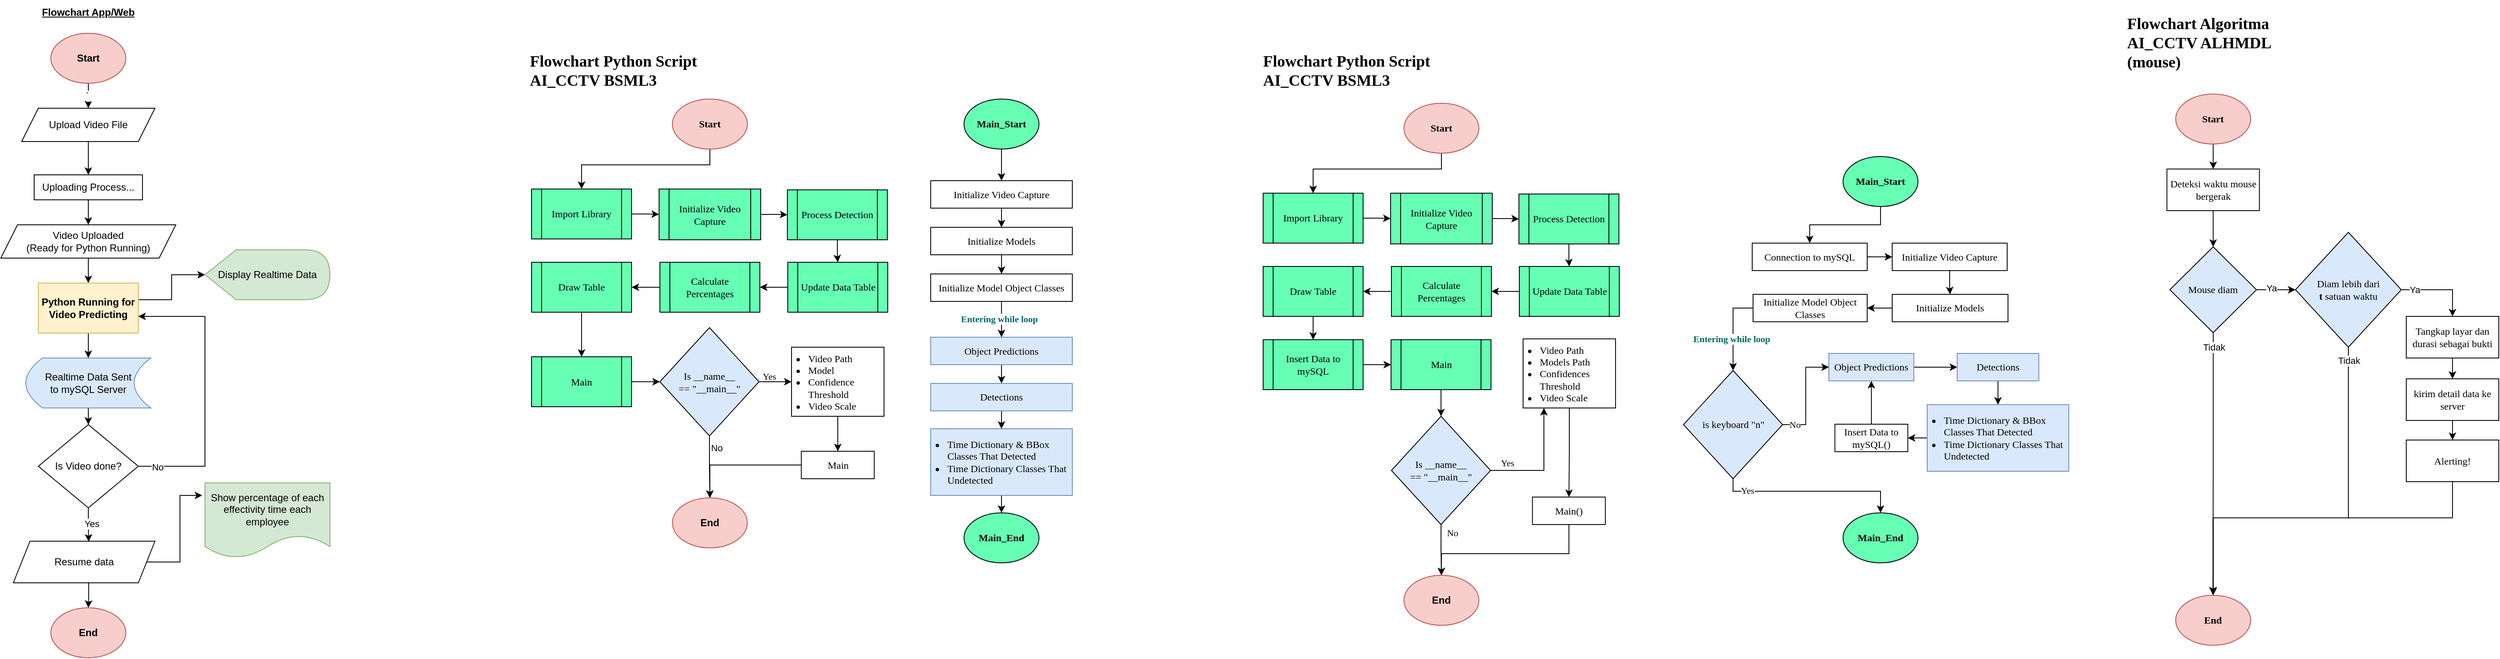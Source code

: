 <mxfile version="24.5.4" type="device">
  <diagram name="Page-1" id="1uPHbWjP7XGhoeDmrcKO">
    <mxGraphModel dx="891" dy="474" grid="0" gridSize="10" guides="1" tooltips="1" connect="1" arrows="1" fold="1" page="0" pageScale="1" pageWidth="850" pageHeight="1100" background="#ffffff" math="0" shadow="0">
      <root>
        <mxCell id="0" />
        <mxCell id="1" parent="0" />
        <mxCell id="lziRZW3VLnHY5NK0qnCb-4" value="`&amp;nbsp;" style="edgeStyle=orthogonalEdgeStyle;rounded=0;orthogonalLoop=1;jettySize=auto;html=1;labelBorderColor=none;fontColor=default;" parent="1" source="lziRZW3VLnHY5NK0qnCb-1" target="lziRZW3VLnHY5NK0qnCb-3" edge="1">
          <mxGeometry relative="1" as="geometry" />
        </mxCell>
        <mxCell id="lziRZW3VLnHY5NK0qnCb-1" value="Start" style="ellipse;whiteSpace=wrap;html=1;fontStyle=1;labelBorderColor=none;fillColor=#f8cecc;strokeColor=#b85450;" parent="1" vertex="1">
          <mxGeometry x="145" y="170" width="90" height="60" as="geometry" />
        </mxCell>
        <mxCell id="lziRZW3VLnHY5NK0qnCb-6" value="" style="edgeStyle=orthogonalEdgeStyle;rounded=0;orthogonalLoop=1;jettySize=auto;html=1;labelBorderColor=none;fontColor=default;" parent="1" source="lziRZW3VLnHY5NK0qnCb-3" target="lziRZW3VLnHY5NK0qnCb-5" edge="1">
          <mxGeometry relative="1" as="geometry" />
        </mxCell>
        <mxCell id="lziRZW3VLnHY5NK0qnCb-3" value="Upload Video File" style="shape=parallelogram;perimeter=parallelogramPerimeter;whiteSpace=wrap;html=1;fixedSize=1;labelBorderColor=none;fontColor=default;" parent="1" vertex="1">
          <mxGeometry x="110" y="260" width="160" height="40" as="geometry" />
        </mxCell>
        <mxCell id="lziRZW3VLnHY5NK0qnCb-8" value="" style="edgeStyle=orthogonalEdgeStyle;rounded=0;orthogonalLoop=1;jettySize=auto;html=1;labelBorderColor=none;fontColor=default;" parent="1" source="lziRZW3VLnHY5NK0qnCb-5" target="lziRZW3VLnHY5NK0qnCb-7" edge="1">
          <mxGeometry relative="1" as="geometry" />
        </mxCell>
        <mxCell id="lziRZW3VLnHY5NK0qnCb-5" value="Uploading Process..." style="rounded=0;whiteSpace=wrap;html=1;labelBorderColor=none;fontColor=default;" parent="1" vertex="1">
          <mxGeometry x="125" y="340" width="130" height="30" as="geometry" />
        </mxCell>
        <mxCell id="lziRZW3VLnHY5NK0qnCb-10" value="" style="edgeStyle=orthogonalEdgeStyle;rounded=0;orthogonalLoop=1;jettySize=auto;html=1;labelBorderColor=none;fontColor=default;" parent="1" source="lziRZW3VLnHY5NK0qnCb-7" target="lziRZW3VLnHY5NK0qnCb-9" edge="1">
          <mxGeometry relative="1" as="geometry" />
        </mxCell>
        <mxCell id="lziRZW3VLnHY5NK0qnCb-7" value="Video Uploaded&lt;br&gt;(Ready for Python Running)" style="shape=parallelogram;perimeter=parallelogramPerimeter;whiteSpace=wrap;html=1;fixedSize=1;labelBorderColor=none;fontColor=default;" parent="1" vertex="1">
          <mxGeometry x="85" y="400" width="210" height="40" as="geometry" />
        </mxCell>
        <mxCell id="lziRZW3VLnHY5NK0qnCb-28" value="" style="edgeStyle=orthogonalEdgeStyle;rounded=0;orthogonalLoop=1;jettySize=auto;html=1;" parent="1" source="lziRZW3VLnHY5NK0qnCb-9" target="lziRZW3VLnHY5NK0qnCb-26" edge="1">
          <mxGeometry relative="1" as="geometry" />
        </mxCell>
        <mxCell id="lziRZW3VLnHY5NK0qnCb-31" style="edgeStyle=orthogonalEdgeStyle;rounded=0;orthogonalLoop=1;jettySize=auto;html=1;" parent="1" source="lziRZW3VLnHY5NK0qnCb-9" target="lziRZW3VLnHY5NK0qnCb-30" edge="1">
          <mxGeometry relative="1" as="geometry">
            <Array as="points">
              <mxPoint x="290" y="490" />
              <mxPoint x="290" y="460" />
            </Array>
          </mxGeometry>
        </mxCell>
        <mxCell id="lziRZW3VLnHY5NK0qnCb-9" value="&lt;b&gt;Python Running for Video Predicting&lt;/b&gt;" style="rounded=0;whiteSpace=wrap;html=1;fillColor=#fff2cc;strokeColor=#d6b656;labelBorderColor=none;fontColor=default;" parent="1" vertex="1">
          <mxGeometry x="130" y="470" width="120" height="60" as="geometry" />
        </mxCell>
        <mxCell id="lziRZW3VLnHY5NK0qnCb-18" value="" style="edgeStyle=orthogonalEdgeStyle;rounded=0;orthogonalLoop=1;jettySize=auto;html=1;exitX=0.532;exitY=0.976;exitDx=0;exitDy=0;exitPerimeter=0;labelBorderColor=none;fontColor=default;" parent="1" source="lziRZW3VLnHY5NK0qnCb-13" target="lziRZW3VLnHY5NK0qnCb-17" edge="1">
          <mxGeometry relative="1" as="geometry" />
        </mxCell>
        <mxCell id="lziRZW3VLnHY5NK0qnCb-13" value="Resume data" style="shape=parallelogram;perimeter=parallelogramPerimeter;whiteSpace=wrap;html=1;fixedSize=1;labelBorderColor=none;fontColor=default;" parent="1" vertex="1">
          <mxGeometry x="100" y="780" width="170" height="50" as="geometry" />
        </mxCell>
        <mxCell id="lziRZW3VLnHY5NK0qnCb-14" value="Show percentage of each effectivity time each employee" style="shape=document;whiteSpace=wrap;html=1;boundedLbl=1;fillColor=#d5e8d4;strokeColor=#82b366;labelBorderColor=none;fontColor=default;" parent="1" vertex="1">
          <mxGeometry x="330" y="710" width="150" height="90" as="geometry" />
        </mxCell>
        <mxCell id="lziRZW3VLnHY5NK0qnCb-16" style="edgeStyle=orthogonalEdgeStyle;rounded=0;orthogonalLoop=1;jettySize=auto;html=1;entryX=-0.022;entryY=0.167;entryDx=0;entryDy=0;entryPerimeter=0;labelBorderColor=none;fontColor=default;" parent="1" source="lziRZW3VLnHY5NK0qnCb-13" target="lziRZW3VLnHY5NK0qnCb-14" edge="1">
          <mxGeometry relative="1" as="geometry" />
        </mxCell>
        <mxCell id="lziRZW3VLnHY5NK0qnCb-17" value="&lt;b&gt;End&lt;/b&gt;" style="ellipse;whiteSpace=wrap;html=1;labelBorderColor=none;fillColor=#f8cecc;strokeColor=#b85450;" parent="1" vertex="1">
          <mxGeometry x="145" y="860" width="90" height="60" as="geometry" />
        </mxCell>
        <mxCell id="lziRZW3VLnHY5NK0qnCb-23" style="edgeStyle=orthogonalEdgeStyle;rounded=0;orthogonalLoop=1;jettySize=auto;html=1;labelBorderColor=none;fontColor=default;" parent="1" source="lziRZW3VLnHY5NK0qnCb-19" edge="1">
          <mxGeometry relative="1" as="geometry">
            <mxPoint x="250" y="510" as="targetPoint" />
            <Array as="points">
              <mxPoint x="330" y="690" />
              <mxPoint x="330" y="510" />
              <mxPoint x="250" y="510" />
            </Array>
          </mxGeometry>
        </mxCell>
        <mxCell id="lziRZW3VLnHY5NK0qnCb-24" value="No" style="edgeLabel;html=1;align=center;verticalAlign=middle;resizable=0;points=[];labelBorderColor=none;fontColor=default;" parent="lziRZW3VLnHY5NK0qnCb-23" vertex="1" connectable="0">
          <mxGeometry x="-0.865" y="-1" relative="1" as="geometry">
            <mxPoint as="offset" />
          </mxGeometry>
        </mxCell>
        <mxCell id="lziRZW3VLnHY5NK0qnCb-19" value="Is Video done?" style="rhombus;whiteSpace=wrap;html=1;labelBorderColor=none;fontColor=default;" parent="1" vertex="1">
          <mxGeometry x="130" y="640" width="120" height="100" as="geometry" />
        </mxCell>
        <mxCell id="lziRZW3VLnHY5NK0qnCb-22" style="edgeStyle=orthogonalEdgeStyle;rounded=0;orthogonalLoop=1;jettySize=auto;html=1;entryX=0.532;entryY=0.012;entryDx=0;entryDy=0;entryPerimeter=0;labelBorderColor=none;fontColor=default;" parent="1" source="lziRZW3VLnHY5NK0qnCb-19" target="lziRZW3VLnHY5NK0qnCb-13" edge="1">
          <mxGeometry relative="1" as="geometry" />
        </mxCell>
        <mxCell id="lziRZW3VLnHY5NK0qnCb-25" value="Yes" style="edgeLabel;html=1;align=center;verticalAlign=middle;resizable=0;points=[];labelBorderColor=none;fontColor=default;" parent="lziRZW3VLnHY5NK0qnCb-22" vertex="1" connectable="0">
          <mxGeometry x="0.005" y="3" relative="1" as="geometry">
            <mxPoint y="-1" as="offset" />
          </mxGeometry>
        </mxCell>
        <mxCell id="lziRZW3VLnHY5NK0qnCb-29" value="" style="edgeStyle=orthogonalEdgeStyle;rounded=0;orthogonalLoop=1;jettySize=auto;html=1;" parent="1" source="lziRZW3VLnHY5NK0qnCb-26" target="lziRZW3VLnHY5NK0qnCb-19" edge="1">
          <mxGeometry relative="1" as="geometry" />
        </mxCell>
        <mxCell id="lziRZW3VLnHY5NK0qnCb-26" value="Realtime Data Sent&lt;div&gt;to mySQL Server&lt;/div&gt;" style="shape=dataStorage;whiteSpace=wrap;html=1;fixedSize=1;fillColor=#dae8fc;strokeColor=#6c8ebf;" parent="1" vertex="1">
          <mxGeometry x="115" y="560" width="150" height="60" as="geometry" />
        </mxCell>
        <mxCell id="lziRZW3VLnHY5NK0qnCb-30" value="Display Realtime Data" style="shape=display;whiteSpace=wrap;html=1;fillColor=#d5e8d4;strokeColor=#82b366;" parent="1" vertex="1">
          <mxGeometry x="330" y="430" width="150" height="60" as="geometry" />
        </mxCell>
        <mxCell id="4fWtG6Pbsw6B5I0u_5ej-32" style="edgeStyle=orthogonalEdgeStyle;rounded=0;orthogonalLoop=1;jettySize=auto;html=1;entryX=0.5;entryY=0;entryDx=0;entryDy=0;fontColor=default;labelBackgroundColor=none;" parent="1" source="4fWtG6Pbsw6B5I0u_5ej-1" target="4fWtG6Pbsw6B5I0u_5ej-9" edge="1">
          <mxGeometry relative="1" as="geometry">
            <Array as="points">
              <mxPoint x="936.5" y="328" />
              <mxPoint x="782.5" y="328" />
            </Array>
          </mxGeometry>
        </mxCell>
        <mxCell id="4fWtG6Pbsw6B5I0u_5ej-1" value="Start" style="ellipse;whiteSpace=wrap;html=1;fontStyle=1;labelBorderColor=none;fillColor=#f8cecc;strokeColor=#b85450;fontFamily=Dank Mono;fontColor=default;labelBackgroundColor=none;" parent="1" vertex="1">
          <mxGeometry x="891" y="249" width="90" height="60" as="geometry" />
        </mxCell>
        <mxCell id="4fWtG6Pbsw6B5I0u_5ej-2" value="&lt;b&gt;&lt;u&gt;Flowchart App/Web&lt;/u&gt;&lt;/b&gt;" style="text;html=1;align=center;verticalAlign=middle;whiteSpace=wrap;rounded=0;" parent="1" vertex="1">
          <mxGeometry x="115" y="130" width="150" height="30" as="geometry" />
        </mxCell>
        <mxCell id="4fWtG6Pbsw6B5I0u_5ej-3" value="&lt;b&gt;&lt;font face=&quot;Inconsolata&quot; style=&quot;font-size: 19px;&quot;&gt;Flowchart Python Script AI_CCTV BSML3&lt;/font&gt;&lt;/b&gt;" style="text;html=1;align=left;verticalAlign=middle;whiteSpace=wrap;rounded=0;fontColor=default;labelBackgroundColor=none;" parent="1" vertex="1">
          <mxGeometry x="718" y="200" width="236" height="30" as="geometry" />
        </mxCell>
        <mxCell id="4fWtG6Pbsw6B5I0u_5ej-33" value="" style="edgeStyle=orthogonalEdgeStyle;rounded=0;orthogonalLoop=1;jettySize=auto;html=1;fontColor=default;labelBackgroundColor=none;" parent="1" source="4fWtG6Pbsw6B5I0u_5ej-9" target="4fWtG6Pbsw6B5I0u_5ej-10" edge="1">
          <mxGeometry relative="1" as="geometry" />
        </mxCell>
        <mxCell id="4fWtG6Pbsw6B5I0u_5ej-9" value="Import Library" style="shape=process;whiteSpace=wrap;html=1;backgroundOutline=1;fontFamily=Dank Mono;fillColor=#66FFB3;strokeColor=#000000;fontColor=default;labelBackgroundColor=none;" parent="1" vertex="1">
          <mxGeometry x="722" y="357" width="120" height="60" as="geometry" />
        </mxCell>
        <mxCell id="4fWtG6Pbsw6B5I0u_5ej-36" style="edgeStyle=orthogonalEdgeStyle;rounded=0;orthogonalLoop=1;jettySize=auto;html=1;entryX=0;entryY=0.5;entryDx=0;entryDy=0;fontColor=default;labelBackgroundColor=none;" parent="1" source="4fWtG6Pbsw6B5I0u_5ej-10" target="4fWtG6Pbsw6B5I0u_5ej-11" edge="1">
          <mxGeometry relative="1" as="geometry" />
        </mxCell>
        <mxCell id="4fWtG6Pbsw6B5I0u_5ej-10" value="Initialize Video Capture" style="shape=process;whiteSpace=wrap;html=1;backgroundOutline=1;fontFamily=Dank Mono;fillColor=#66FFB3;strokeColor=#000000;fontColor=default;labelBackgroundColor=none;" parent="1" vertex="1">
          <mxGeometry x="875" y="357" width="122" height="61" as="geometry" />
        </mxCell>
        <mxCell id="4fWtG6Pbsw6B5I0u_5ej-37" value="" style="edgeStyle=orthogonalEdgeStyle;rounded=0;orthogonalLoop=1;jettySize=auto;html=1;fontColor=default;labelBackgroundColor=none;" parent="1" source="4fWtG6Pbsw6B5I0u_5ej-11" target="4fWtG6Pbsw6B5I0u_5ej-12" edge="1">
          <mxGeometry relative="1" as="geometry" />
        </mxCell>
        <mxCell id="4fWtG6Pbsw6B5I0u_5ej-11" value="Process Detection" style="shape=process;whiteSpace=wrap;html=1;backgroundOutline=1;fontFamily=Dank Mono;fillColor=#66FFB3;strokeColor=#000000;fontColor=default;labelBackgroundColor=none;" parent="1" vertex="1">
          <mxGeometry x="1029" y="358" width="120" height="60" as="geometry" />
        </mxCell>
        <mxCell id="4fWtG6Pbsw6B5I0u_5ej-39" value="" style="edgeStyle=orthogonalEdgeStyle;rounded=0;orthogonalLoop=1;jettySize=auto;html=1;fontColor=default;labelBackgroundColor=none;" parent="1" source="4fWtG6Pbsw6B5I0u_5ej-12" target="4fWtG6Pbsw6B5I0u_5ej-13" edge="1">
          <mxGeometry relative="1" as="geometry" />
        </mxCell>
        <mxCell id="4fWtG6Pbsw6B5I0u_5ej-12" value="Update Data Table" style="shape=process;whiteSpace=wrap;html=1;backgroundOutline=1;fontFamily=Dank Mono;fillColor=#66FFB3;strokeColor=#000000;fontColor=default;labelBackgroundColor=none;" parent="1" vertex="1">
          <mxGeometry x="1029.5" y="445" width="120" height="60" as="geometry" />
        </mxCell>
        <mxCell id="4fWtG6Pbsw6B5I0u_5ej-40" value="" style="edgeStyle=orthogonalEdgeStyle;rounded=0;orthogonalLoop=1;jettySize=auto;html=1;fontColor=default;labelBackgroundColor=none;" parent="1" source="4fWtG6Pbsw6B5I0u_5ej-13" target="4fWtG6Pbsw6B5I0u_5ej-14" edge="1">
          <mxGeometry relative="1" as="geometry" />
        </mxCell>
        <mxCell id="4fWtG6Pbsw6B5I0u_5ej-13" value="Calculate Percentages" style="shape=process;whiteSpace=wrap;html=1;backgroundOutline=1;fontFamily=Dank Mono;fillColor=#66FFB3;strokeColor=#000000;fontColor=default;labelBackgroundColor=none;" parent="1" vertex="1">
          <mxGeometry x="876" y="445" width="120" height="60" as="geometry" />
        </mxCell>
        <mxCell id="4fWtG6Pbsw6B5I0u_5ej-43" value="" style="edgeStyle=orthogonalEdgeStyle;rounded=0;orthogonalLoop=1;jettySize=auto;html=1;fontColor=default;labelBackgroundColor=none;" parent="1" source="4fWtG6Pbsw6B5I0u_5ej-14" target="4fWtG6Pbsw6B5I0u_5ej-15" edge="1">
          <mxGeometry relative="1" as="geometry" />
        </mxCell>
        <mxCell id="4fWtG6Pbsw6B5I0u_5ej-14" value="Draw Table" style="shape=process;whiteSpace=wrap;html=1;backgroundOutline=1;fontFamily=Dank Mono;fillColor=#66FFB3;strokeColor=#000000;fontColor=default;labelBackgroundColor=none;" parent="1" vertex="1">
          <mxGeometry x="722" y="445" width="120" height="60" as="geometry" />
        </mxCell>
        <mxCell id="4fWtG6Pbsw6B5I0u_5ej-44" style="edgeStyle=orthogonalEdgeStyle;rounded=0;orthogonalLoop=1;jettySize=auto;html=1;entryX=0;entryY=0.5;entryDx=0;entryDy=0;fontColor=default;labelBackgroundColor=none;" parent="1" source="4fWtG6Pbsw6B5I0u_5ej-15" target="4fWtG6Pbsw6B5I0u_5ej-16" edge="1">
          <mxGeometry relative="1" as="geometry" />
        </mxCell>
        <mxCell id="4fWtG6Pbsw6B5I0u_5ej-15" value="Main" style="shape=process;whiteSpace=wrap;html=1;backgroundOutline=1;fontFamily=Dank Mono;fillColor=#66FFB3;strokeColor=#000000;fontColor=default;labelBackgroundColor=none;" parent="1" vertex="1">
          <mxGeometry x="722" y="558.5" width="120" height="60" as="geometry" />
        </mxCell>
        <mxCell id="4fWtG6Pbsw6B5I0u_5ej-23" value="" style="edgeStyle=orthogonalEdgeStyle;rounded=0;orthogonalLoop=1;jettySize=auto;html=1;fontColor=default;labelBackgroundColor=none;" parent="1" source="4fWtG6Pbsw6B5I0u_5ej-16" target="4fWtG6Pbsw6B5I0u_5ej-22" edge="1">
          <mxGeometry relative="1" as="geometry" />
        </mxCell>
        <mxCell id="4fWtG6Pbsw6B5I0u_5ej-24" value="Yes" style="edgeLabel;html=1;align=center;verticalAlign=middle;resizable=0;points=[];fontFamily=Dank Mono;fontColor=default;labelBackgroundColor=none;" parent="4fWtG6Pbsw6B5I0u_5ej-23" vertex="1" connectable="0">
          <mxGeometry x="-0.3" y="3" relative="1" as="geometry">
            <mxPoint x="-3" y="-4" as="offset" />
          </mxGeometry>
        </mxCell>
        <mxCell id="4fWtG6Pbsw6B5I0u_5ej-47" value="" style="edgeStyle=orthogonalEdgeStyle;rounded=0;orthogonalLoop=1;jettySize=auto;html=1;fontColor=default;labelBackgroundColor=none;" parent="1" source="4fWtG6Pbsw6B5I0u_5ej-16" target="4fWtG6Pbsw6B5I0u_5ej-27" edge="1">
          <mxGeometry relative="1" as="geometry" />
        </mxCell>
        <mxCell id="4fWtG6Pbsw6B5I0u_5ej-49" value="No" style="edgeLabel;html=1;align=center;verticalAlign=middle;resizable=0;points=[];fontColor=default;labelBackgroundColor=none;" parent="4fWtG6Pbsw6B5I0u_5ej-47" vertex="1" connectable="0">
          <mxGeometry x="-0.607" y="-2" relative="1" as="geometry">
            <mxPoint x="10" as="offset" />
          </mxGeometry>
        </mxCell>
        <mxCell id="4fWtG6Pbsw6B5I0u_5ej-16" value="Is __name__&lt;div&gt;== &quot;__main__&quot;&lt;/div&gt;" style="rhombus;whiteSpace=wrap;html=1;fontFamily=Dank Mono;fillColor=#dae8fc;strokeColor=#000000;fontColor=default;labelBackgroundColor=none;" parent="1" vertex="1">
          <mxGeometry x="876" y="523.5" width="119" height="130" as="geometry" />
        </mxCell>
        <mxCell id="4fWtG6Pbsw6B5I0u_5ej-46" value="" style="edgeStyle=orthogonalEdgeStyle;rounded=0;orthogonalLoop=1;jettySize=auto;html=1;fontColor=default;labelBackgroundColor=none;" parent="1" source="4fWtG6Pbsw6B5I0u_5ej-22" target="4fWtG6Pbsw6B5I0u_5ej-25" edge="1">
          <mxGeometry relative="1" as="geometry" />
        </mxCell>
        <mxCell id="4fWtG6Pbsw6B5I0u_5ej-22" value="&lt;ul style=&quot;padding-left: 18px; margin-right: 2px; margin-top: 12px; font-size: 12px;&quot;&gt;&lt;li style=&quot;font-size: 12px;&quot;&gt;Video Path&lt;/li&gt;&lt;li style=&quot;font-size: 12px;&quot;&gt;Model&lt;/li&gt;&lt;li style=&quot;font-size: 12px;&quot;&gt;Confidence Threshold&lt;/li&gt;&lt;li style=&quot;font-size: 12px;&quot;&gt;Video Scale&lt;/li&gt;&lt;/ul&gt;" style="shape=rectangle;whiteSpace=wrap;html=1;backgroundOutline=1;align=left;spacing=2;fontFamily=Dank Mono;fontSize=12;fontColor=default;labelBackgroundColor=none;" parent="1" vertex="1">
          <mxGeometry x="1034" y="547" width="111" height="83" as="geometry" />
        </mxCell>
        <mxCell id="4fWtG6Pbsw6B5I0u_5ej-48" style="edgeStyle=orthogonalEdgeStyle;rounded=0;orthogonalLoop=1;jettySize=auto;html=1;entryX=0.5;entryY=0;entryDx=0;entryDy=0;fontColor=default;labelBackgroundColor=none;" parent="1" source="4fWtG6Pbsw6B5I0u_5ej-25" target="4fWtG6Pbsw6B5I0u_5ej-27" edge="1">
          <mxGeometry relative="1" as="geometry" />
        </mxCell>
        <mxCell id="4fWtG6Pbsw6B5I0u_5ej-25" value="Main" style="shape=rectangle;whiteSpace=wrap;html=1;backgroundOutline=1;fontFamily=Dank Mono;fontColor=default;labelBackgroundColor=none;" parent="1" vertex="1">
          <mxGeometry x="1045.75" y="672" width="87.5" height="33" as="geometry" />
        </mxCell>
        <mxCell id="4fWtG6Pbsw6B5I0u_5ej-27" value="&lt;b&gt;End&lt;/b&gt;" style="ellipse;whiteSpace=wrap;html=1;labelBorderColor=none;fillColor=#f8cecc;strokeColor=#b85450;fontColor=default;labelBackgroundColor=none;" parent="1" vertex="1">
          <mxGeometry x="891" y="728" width="90" height="60" as="geometry" />
        </mxCell>
        <mxCell id="4fWtG6Pbsw6B5I0u_5ej-55" value="" style="edgeStyle=orthogonalEdgeStyle;rounded=0;orthogonalLoop=1;jettySize=auto;html=1;" parent="1" source="4fWtG6Pbsw6B5I0u_5ej-53" target="4fWtG6Pbsw6B5I0u_5ej-54" edge="1">
          <mxGeometry relative="1" as="geometry" />
        </mxCell>
        <mxCell id="4fWtG6Pbsw6B5I0u_5ej-53" value="Main_Start" style="ellipse;whiteSpace=wrap;html=1;fontStyle=1;labelBorderColor=none;fillColor=#66FFB3;strokeColor=#000000;fontFamily=Dank Mono;fontColor=default;labelBackgroundColor=none;" parent="1" vertex="1">
          <mxGeometry x="1241" y="249" width="90" height="60" as="geometry" />
        </mxCell>
        <mxCell id="4fWtG6Pbsw6B5I0u_5ej-60" style="edgeStyle=orthogonalEdgeStyle;rounded=0;orthogonalLoop=1;jettySize=auto;html=1;entryX=0.5;entryY=0;entryDx=0;entryDy=0;" parent="1" source="4fWtG6Pbsw6B5I0u_5ej-54" target="4fWtG6Pbsw6B5I0u_5ej-56" edge="1">
          <mxGeometry relative="1" as="geometry" />
        </mxCell>
        <mxCell id="4fWtG6Pbsw6B5I0u_5ej-54" value="Initialize Video Capture" style="shape=rectangle;whiteSpace=wrap;html=1;backgroundOutline=1;fontFamily=Dank Mono;fontColor=default;labelBackgroundColor=none;" parent="1" vertex="1">
          <mxGeometry x="1201" y="347" width="170" height="33" as="geometry" />
        </mxCell>
        <mxCell id="4fWtG6Pbsw6B5I0u_5ej-61" value="" style="edgeStyle=orthogonalEdgeStyle;rounded=0;orthogonalLoop=1;jettySize=auto;html=1;" parent="1" source="4fWtG6Pbsw6B5I0u_5ej-56" target="4fWtG6Pbsw6B5I0u_5ej-57" edge="1">
          <mxGeometry relative="1" as="geometry" />
        </mxCell>
        <mxCell id="4fWtG6Pbsw6B5I0u_5ej-56" value="Initialize Models" style="shape=rectangle;whiteSpace=wrap;html=1;backgroundOutline=1;fontFamily=Dank Mono;fontColor=default;labelBackgroundColor=none;" parent="1" vertex="1">
          <mxGeometry x="1201" y="403" width="170" height="33" as="geometry" />
        </mxCell>
        <mxCell id="4fWtG6Pbsw6B5I0u_5ej-65" style="edgeStyle=orthogonalEdgeStyle;rounded=0;orthogonalLoop=1;jettySize=auto;html=1;" parent="1" source="4fWtG6Pbsw6B5I0u_5ej-57" target="4fWtG6Pbsw6B5I0u_5ej-62" edge="1">
          <mxGeometry relative="1" as="geometry" />
        </mxCell>
        <mxCell id="4fWtG6Pbsw6B5I0u_5ej-66" value="&lt;font face=&quot;Fira Code&quot;&gt;Entering while loop&lt;/font&gt;" style="edgeLabel;html=1;align=center;verticalAlign=middle;resizable=0;points=[];fontStyle=1;fontColor=#006666;" parent="4fWtG6Pbsw6B5I0u_5ej-65" vertex="1" connectable="0">
          <mxGeometry x="-0.057" y="-3" relative="1" as="geometry">
            <mxPoint as="offset" />
          </mxGeometry>
        </mxCell>
        <mxCell id="4fWtG6Pbsw6B5I0u_5ej-57" value="Initialize Model Object Classes" style="shape=rectangle;whiteSpace=wrap;html=1;backgroundOutline=1;fontFamily=Dank Mono;fontColor=default;labelBackgroundColor=none;" parent="1" vertex="1">
          <mxGeometry x="1201" y="459" width="170" height="33" as="geometry" />
        </mxCell>
        <mxCell id="4fWtG6Pbsw6B5I0u_5ej-67" style="edgeStyle=orthogonalEdgeStyle;rounded=0;orthogonalLoop=1;jettySize=auto;html=1;entryX=0.5;entryY=0;entryDx=0;entryDy=0;" parent="1" source="4fWtG6Pbsw6B5I0u_5ej-62" target="4fWtG6Pbsw6B5I0u_5ej-63" edge="1">
          <mxGeometry relative="1" as="geometry" />
        </mxCell>
        <mxCell id="4fWtG6Pbsw6B5I0u_5ej-62" value="Object Predictions" style="shape=rectangle;whiteSpace=wrap;html=1;backgroundOutline=1;fontFamily=Dank Mono;labelBackgroundColor=none;fillColor=#dae8fc;strokeColor=#6c8ebf;" parent="1" vertex="1">
          <mxGeometry x="1201" y="535" width="170" height="33" as="geometry" />
        </mxCell>
        <mxCell id="4fWtG6Pbsw6B5I0u_5ej-73" value="" style="edgeStyle=orthogonalEdgeStyle;rounded=0;orthogonalLoop=1;jettySize=auto;html=1;" parent="1" source="4fWtG6Pbsw6B5I0u_5ej-63" target="4fWtG6Pbsw6B5I0u_5ej-68" edge="1">
          <mxGeometry relative="1" as="geometry" />
        </mxCell>
        <mxCell id="4fWtG6Pbsw6B5I0u_5ej-63" value="Detections" style="shape=rectangle;whiteSpace=wrap;html=1;backgroundOutline=1;fontFamily=Dank Mono;labelBackgroundColor=none;fillColor=#dae8fc;strokeColor=#6c8ebf;" parent="1" vertex="1">
          <mxGeometry x="1201" y="590.5" width="170" height="33" as="geometry" />
        </mxCell>
        <mxCell id="4fWtG6Pbsw6B5I0u_5ej-74" value="" style="edgeStyle=orthogonalEdgeStyle;rounded=0;orthogonalLoop=1;jettySize=auto;html=1;" parent="1" source="4fWtG6Pbsw6B5I0u_5ej-68" target="4fWtG6Pbsw6B5I0u_5ej-72" edge="1">
          <mxGeometry relative="1" as="geometry" />
        </mxCell>
        <mxCell id="4fWtG6Pbsw6B5I0u_5ej-68" value="&lt;ul style=&quot;padding-left: 18px; margin-left: 0px;&quot;&gt;&lt;li style=&quot;&quot;&gt;Time Dictionary &amp;amp; BBox Classes That Detected&lt;/li&gt;&lt;li style=&quot;&quot;&gt;Time Dictionary Classes That Undetected&lt;/li&gt;&lt;/ul&gt;" style="shape=rectangle;whiteSpace=wrap;html=1;backgroundOutline=1;fontFamily=Dank Mono;labelBackgroundColor=none;align=left;fillColor=#dae8fc;strokeColor=#6c8ebf;" parent="1" vertex="1">
          <mxGeometry x="1201" y="645" width="170" height="80" as="geometry" />
        </mxCell>
        <mxCell id="4fWtG6Pbsw6B5I0u_5ej-72" value="Main_End" style="ellipse;whiteSpace=wrap;html=1;fontStyle=1;labelBorderColor=none;fillColor=#66FFB3;strokeColor=#000000;fontFamily=Dank Mono;fontColor=default;labelBackgroundColor=none;" parent="1" vertex="1">
          <mxGeometry x="1241" y="746" width="90" height="60" as="geometry" />
        </mxCell>
        <mxCell id="zRZZYNPsBlZk8i2Yu4kW-1" value="&lt;b&gt;&lt;font face=&quot;Inconsolata&quot; style=&quot;font-size: 19px;&quot;&gt;Flowchart Python Script AI_CCTV BSML3&lt;/font&gt;&lt;/b&gt;" style="text;html=1;align=left;verticalAlign=middle;whiteSpace=wrap;rounded=0;fontColor=default;labelBackgroundColor=none;" parent="1" vertex="1">
          <mxGeometry x="1598" y="200" width="236" height="30" as="geometry" />
        </mxCell>
        <mxCell id="PF1a-tq5lz1KESmNchG3-1" style="edgeStyle=orthogonalEdgeStyle;rounded=0;orthogonalLoop=1;jettySize=auto;html=1;entryX=0.5;entryY=0;entryDx=0;entryDy=0;fontColor=default;labelBackgroundColor=none;" parent="1" source="PF1a-tq5lz1KESmNchG3-2" target="PF1a-tq5lz1KESmNchG3-4" edge="1">
          <mxGeometry relative="1" as="geometry">
            <Array as="points">
              <mxPoint x="1814.5" y="333" />
              <mxPoint x="1660.5" y="333" />
            </Array>
          </mxGeometry>
        </mxCell>
        <mxCell id="PF1a-tq5lz1KESmNchG3-2" value="Start" style="ellipse;whiteSpace=wrap;html=1;fontStyle=1;labelBorderColor=none;fillColor=#f8cecc;strokeColor=#b85450;fontFamily=Dank Mono;fontColor=default;labelBackgroundColor=none;" parent="1" vertex="1">
          <mxGeometry x="1769" y="254" width="90" height="60" as="geometry" />
        </mxCell>
        <mxCell id="PF1a-tq5lz1KESmNchG3-3" value="" style="edgeStyle=orthogonalEdgeStyle;rounded=0;orthogonalLoop=1;jettySize=auto;html=1;fontColor=default;labelBackgroundColor=none;" parent="1" source="PF1a-tq5lz1KESmNchG3-4" target="PF1a-tq5lz1KESmNchG3-6" edge="1">
          <mxGeometry relative="1" as="geometry" />
        </mxCell>
        <mxCell id="PF1a-tq5lz1KESmNchG3-4" value="Import Library" style="shape=process;whiteSpace=wrap;html=1;backgroundOutline=1;fontFamily=Dank Mono;fillColor=#66FFB3;strokeColor=#000000;fontColor=default;labelBackgroundColor=none;" parent="1" vertex="1">
          <mxGeometry x="1600" y="362" width="120" height="60" as="geometry" />
        </mxCell>
        <mxCell id="PF1a-tq5lz1KESmNchG3-5" style="edgeStyle=orthogonalEdgeStyle;rounded=0;orthogonalLoop=1;jettySize=auto;html=1;entryX=0;entryY=0.5;entryDx=0;entryDy=0;fontColor=default;labelBackgroundColor=none;" parent="1" source="PF1a-tq5lz1KESmNchG3-6" target="PF1a-tq5lz1KESmNchG3-8" edge="1">
          <mxGeometry relative="1" as="geometry" />
        </mxCell>
        <mxCell id="PF1a-tq5lz1KESmNchG3-6" value="Initialize Video Capture" style="shape=process;whiteSpace=wrap;html=1;backgroundOutline=1;fontFamily=Dank Mono;fillColor=#66FFB3;strokeColor=#000000;fontColor=default;labelBackgroundColor=none;" parent="1" vertex="1">
          <mxGeometry x="1753" y="362" width="122" height="61" as="geometry" />
        </mxCell>
        <mxCell id="PF1a-tq5lz1KESmNchG3-7" value="" style="edgeStyle=orthogonalEdgeStyle;rounded=0;orthogonalLoop=1;jettySize=auto;html=1;fontColor=default;labelBackgroundColor=none;" parent="1" source="PF1a-tq5lz1KESmNchG3-8" target="PF1a-tq5lz1KESmNchG3-10" edge="1">
          <mxGeometry relative="1" as="geometry" />
        </mxCell>
        <mxCell id="PF1a-tq5lz1KESmNchG3-8" value="Process Detection" style="shape=process;whiteSpace=wrap;html=1;backgroundOutline=1;fontFamily=Dank Mono;fillColor=#66FFB3;strokeColor=#000000;fontColor=default;labelBackgroundColor=none;" parent="1" vertex="1">
          <mxGeometry x="1907" y="363" width="120" height="60" as="geometry" />
        </mxCell>
        <mxCell id="PF1a-tq5lz1KESmNchG3-9" value="" style="edgeStyle=orthogonalEdgeStyle;rounded=0;orthogonalLoop=1;jettySize=auto;html=1;fontColor=default;labelBackgroundColor=none;" parent="1" source="PF1a-tq5lz1KESmNchG3-10" target="PF1a-tq5lz1KESmNchG3-12" edge="1">
          <mxGeometry relative="1" as="geometry" />
        </mxCell>
        <mxCell id="PF1a-tq5lz1KESmNchG3-10" value="Update Data Table" style="shape=process;whiteSpace=wrap;html=1;backgroundOutline=1;fontFamily=Dank Mono;fillColor=#66FFB3;strokeColor=#000000;fontColor=default;labelBackgroundColor=none;" parent="1" vertex="1">
          <mxGeometry x="1907.5" y="450" width="120" height="60" as="geometry" />
        </mxCell>
        <mxCell id="PF1a-tq5lz1KESmNchG3-11" value="" style="edgeStyle=orthogonalEdgeStyle;rounded=0;orthogonalLoop=1;jettySize=auto;html=1;fontColor=default;labelBackgroundColor=none;" parent="1" source="PF1a-tq5lz1KESmNchG3-12" target="PF1a-tq5lz1KESmNchG3-14" edge="1">
          <mxGeometry relative="1" as="geometry" />
        </mxCell>
        <mxCell id="PF1a-tq5lz1KESmNchG3-12" value="Calculate Percentages" style="shape=process;whiteSpace=wrap;html=1;backgroundOutline=1;fontFamily=Dank Mono;fillColor=#66FFB3;strokeColor=#000000;fontColor=default;labelBackgroundColor=none;" parent="1" vertex="1">
          <mxGeometry x="1754" y="450" width="120" height="60" as="geometry" />
        </mxCell>
        <mxCell id="PF1a-tq5lz1KESmNchG3-47" value="" style="edgeStyle=orthogonalEdgeStyle;rounded=0;orthogonalLoop=1;jettySize=auto;html=1;" parent="1" source="PF1a-tq5lz1KESmNchG3-14" target="PF1a-tq5lz1KESmNchG3-45" edge="1">
          <mxGeometry relative="1" as="geometry" />
        </mxCell>
        <mxCell id="PF1a-tq5lz1KESmNchG3-14" value="Draw Table" style="shape=process;whiteSpace=wrap;html=1;backgroundOutline=1;fontFamily=Dank Mono;fillColor=#66FFB3;strokeColor=#000000;fontColor=default;labelBackgroundColor=none;" parent="1" vertex="1">
          <mxGeometry x="1600" y="450" width="120" height="60" as="geometry" />
        </mxCell>
        <mxCell id="PF1a-tq5lz1KESmNchG3-65" style="edgeStyle=orthogonalEdgeStyle;rounded=0;orthogonalLoop=1;jettySize=auto;html=1;entryX=0.5;entryY=0;entryDx=0;entryDy=0;" parent="1" source="PF1a-tq5lz1KESmNchG3-16" target="PF1a-tq5lz1KESmNchG3-21" edge="1">
          <mxGeometry relative="1" as="geometry" />
        </mxCell>
        <mxCell id="PF1a-tq5lz1KESmNchG3-16" value="Main" style="shape=process;whiteSpace=wrap;html=1;backgroundOutline=1;fontFamily=Dank Mono;fillColor=#66FFB3;strokeColor=#000000;fontColor=default;labelBackgroundColor=none;" parent="1" vertex="1">
          <mxGeometry x="1753.5" y="538" width="120" height="60" as="geometry" />
        </mxCell>
        <mxCell id="PF1a-tq5lz1KESmNchG3-17" value="" style="edgeStyle=orthogonalEdgeStyle;rounded=0;orthogonalLoop=1;jettySize=auto;html=1;fontColor=default;labelBackgroundColor=none;" parent="1" source="PF1a-tq5lz1KESmNchG3-21" target="PF1a-tq5lz1KESmNchG3-23" edge="1">
          <mxGeometry relative="1" as="geometry">
            <Array as="points">
              <mxPoint x="1937" y="695" />
            </Array>
          </mxGeometry>
        </mxCell>
        <mxCell id="PF1a-tq5lz1KESmNchG3-18" value="Yes" style="edgeLabel;html=1;align=center;verticalAlign=middle;resizable=0;points=[];fontFamily=Dank Mono;fontColor=default;labelBackgroundColor=none;" parent="PF1a-tq5lz1KESmNchG3-17" vertex="1" connectable="0">
          <mxGeometry x="-0.3" y="3" relative="1" as="geometry">
            <mxPoint x="-29" y="-6" as="offset" />
          </mxGeometry>
        </mxCell>
        <mxCell id="PF1a-tq5lz1KESmNchG3-19" value="" style="edgeStyle=orthogonalEdgeStyle;rounded=0;orthogonalLoop=1;jettySize=auto;html=1;fontColor=default;labelBackgroundColor=none;" parent="1" source="PF1a-tq5lz1KESmNchG3-21" target="PF1a-tq5lz1KESmNchG3-26" edge="1">
          <mxGeometry relative="1" as="geometry" />
        </mxCell>
        <mxCell id="PF1a-tq5lz1KESmNchG3-20" value="No" style="edgeLabel;html=1;align=center;verticalAlign=middle;resizable=0;points=[];fontColor=default;labelBackgroundColor=none;fontFamily=Dank Mono;fontSource=https%3A%2F%2Ffonts.googleapis.com%2Fcss%3Ffamily%3DDank%2BMono;" parent="PF1a-tq5lz1KESmNchG3-19" vertex="1" connectable="0">
          <mxGeometry x="-0.607" y="-2" relative="1" as="geometry">
            <mxPoint x="15" y="-2" as="offset" />
          </mxGeometry>
        </mxCell>
        <mxCell id="PF1a-tq5lz1KESmNchG3-21" value="Is __name__&lt;div&gt;== &quot;__main__&quot;&lt;/div&gt;" style="rhombus;whiteSpace=wrap;html=1;fontFamily=Dank Mono;fillColor=#dae8fc;strokeColor=#000000;fontColor=default;labelBackgroundColor=none;" parent="1" vertex="1">
          <mxGeometry x="1754" y="630" width="119" height="130" as="geometry" />
        </mxCell>
        <mxCell id="PF1a-tq5lz1KESmNchG3-22" value="" style="edgeStyle=orthogonalEdgeStyle;rounded=0;orthogonalLoop=1;jettySize=auto;html=1;fontColor=default;labelBackgroundColor=none;" parent="1" source="PF1a-tq5lz1KESmNchG3-23" target="PF1a-tq5lz1KESmNchG3-25" edge="1">
          <mxGeometry relative="1" as="geometry" />
        </mxCell>
        <mxCell id="PF1a-tq5lz1KESmNchG3-23" value="&lt;ul style=&quot;padding-left: 18px; margin-right: 2px; margin-top: 12px; font-size: 12px;&quot;&gt;&lt;li style=&quot;font-size: 12px;&quot;&gt;Video Path&lt;/li&gt;&lt;li style=&quot;font-size: 12px;&quot;&gt;Models Path&lt;/li&gt;&lt;li style=&quot;font-size: 12px;&quot;&gt;Confidences Threshold&lt;/li&gt;&lt;li style=&quot;font-size: 12px;&quot;&gt;Video Scale&lt;/li&gt;&lt;/ul&gt;" style="shape=rectangle;whiteSpace=wrap;html=1;backgroundOutline=1;align=left;spacing=2;fontFamily=Dank Mono;fontSize=12;fontColor=default;labelBackgroundColor=none;" parent="1" vertex="1">
          <mxGeometry x="1912" y="537" width="111" height="83" as="geometry" />
        </mxCell>
        <mxCell id="PF1a-tq5lz1KESmNchG3-66" style="edgeStyle=orthogonalEdgeStyle;rounded=0;orthogonalLoop=1;jettySize=auto;html=1;entryX=0.5;entryY=0;entryDx=0;entryDy=0;" parent="1" source="PF1a-tq5lz1KESmNchG3-25" target="PF1a-tq5lz1KESmNchG3-26" edge="1">
          <mxGeometry relative="1" as="geometry">
            <Array as="points">
              <mxPoint x="1967" y="795" />
              <mxPoint x="1814" y="795" />
            </Array>
          </mxGeometry>
        </mxCell>
        <mxCell id="PF1a-tq5lz1KESmNchG3-25" value="Main()" style="shape=rectangle;whiteSpace=wrap;html=1;backgroundOutline=1;fontFamily=Dank Mono;fontColor=default;labelBackgroundColor=none;" parent="1" vertex="1">
          <mxGeometry x="1923.25" y="727" width="87.5" height="33" as="geometry" />
        </mxCell>
        <mxCell id="PF1a-tq5lz1KESmNchG3-26" value="&lt;b&gt;End&lt;/b&gt;" style="ellipse;whiteSpace=wrap;html=1;labelBorderColor=none;fillColor=#f8cecc;strokeColor=#b85450;fontColor=default;labelBackgroundColor=none;" parent="1" vertex="1">
          <mxGeometry x="1769" y="821" width="90" height="60" as="geometry" />
        </mxCell>
        <mxCell id="PF1a-tq5lz1KESmNchG3-52" value="" style="edgeStyle=orthogonalEdgeStyle;rounded=0;orthogonalLoop=1;jettySize=auto;html=1;" parent="1" source="PF1a-tq5lz1KESmNchG3-28" target="PF1a-tq5lz1KESmNchG3-49" edge="1">
          <mxGeometry relative="1" as="geometry" />
        </mxCell>
        <mxCell id="PF1a-tq5lz1KESmNchG3-28" value="Main_Start" style="ellipse;whiteSpace=wrap;html=1;fontStyle=1;labelBorderColor=none;fillColor=#66FFB3;strokeColor=#000000;fontFamily=Dank Mono;fontColor=default;labelBackgroundColor=none;" parent="1" vertex="1">
          <mxGeometry x="2296" y="318" width="90" height="60" as="geometry" />
        </mxCell>
        <mxCell id="PF1a-tq5lz1KESmNchG3-57" style="edgeStyle=orthogonalEdgeStyle;rounded=0;orthogonalLoop=1;jettySize=auto;html=1;" parent="1" source="PF1a-tq5lz1KESmNchG3-30" target="PF1a-tq5lz1KESmNchG3-32" edge="1">
          <mxGeometry relative="1" as="geometry" />
        </mxCell>
        <mxCell id="PF1a-tq5lz1KESmNchG3-30" value="Initialize Video Capture" style="shape=rectangle;whiteSpace=wrap;html=1;backgroundOutline=1;fontFamily=Dank Mono;fontColor=default;labelBackgroundColor=none;" parent="1" vertex="1">
          <mxGeometry x="2355" y="422" width="138" height="33" as="geometry" />
        </mxCell>
        <mxCell id="PF1a-tq5lz1KESmNchG3-58" value="" style="edgeStyle=orthogonalEdgeStyle;rounded=0;orthogonalLoop=1;jettySize=auto;html=1;" parent="1" source="PF1a-tq5lz1KESmNchG3-32" target="PF1a-tq5lz1KESmNchG3-35" edge="1">
          <mxGeometry relative="1" as="geometry" />
        </mxCell>
        <mxCell id="PF1a-tq5lz1KESmNchG3-32" value="Initialize Models" style="shape=rectangle;whiteSpace=wrap;html=1;backgroundOutline=1;fontFamily=Dank Mono;fontColor=default;labelBackgroundColor=none;" parent="1" vertex="1">
          <mxGeometry x="2355" y="483.5" width="139" height="33" as="geometry" />
        </mxCell>
        <mxCell id="PF1a-tq5lz1KESmNchG3-33" style="edgeStyle=orthogonalEdgeStyle;rounded=0;orthogonalLoop=1;jettySize=auto;html=1;entryX=0.5;entryY=0;entryDx=0;entryDy=0;" parent="1" source="PF1a-tq5lz1KESmNchG3-35" target="0K6v0SR-kfQ_nzcjlXtt-1" edge="1">
          <mxGeometry relative="1" as="geometry">
            <mxPoint x="2172" y="564" as="targetPoint" />
            <Array as="points">
              <mxPoint x="2164" y="500" />
            </Array>
          </mxGeometry>
        </mxCell>
        <mxCell id="PF1a-tq5lz1KESmNchG3-34" value="&lt;font face=&quot;Fira Code&quot;&gt;Entering while loop&lt;/font&gt;" style="edgeLabel;html=1;align=center;verticalAlign=middle;resizable=0;points=[];fontStyle=1;fontColor=#006666;" parent="PF1a-tq5lz1KESmNchG3-33" vertex="1" connectable="0">
          <mxGeometry x="-0.057" y="-3" relative="1" as="geometry">
            <mxPoint x="1" y="14" as="offset" />
          </mxGeometry>
        </mxCell>
        <mxCell id="PF1a-tq5lz1KESmNchG3-35" value="Initialize Model Object Classes" style="shape=rectangle;whiteSpace=wrap;html=1;backgroundOutline=1;fontFamily=Dank Mono;fontColor=default;labelBackgroundColor=none;" parent="1" vertex="1">
          <mxGeometry x="2188" y="483.5" width="137" height="33" as="geometry" />
        </mxCell>
        <mxCell id="PF1a-tq5lz1KESmNchG3-59" value="" style="edgeStyle=orthogonalEdgeStyle;rounded=0;orthogonalLoop=1;jettySize=auto;html=1;" parent="1" source="PF1a-tq5lz1KESmNchG3-37" target="PF1a-tq5lz1KESmNchG3-39" edge="1">
          <mxGeometry relative="1" as="geometry" />
        </mxCell>
        <mxCell id="PF1a-tq5lz1KESmNchG3-37" value="Object Predictions" style="shape=rectangle;whiteSpace=wrap;html=1;backgroundOutline=1;fontFamily=Dank Mono;labelBackgroundColor=none;fillColor=#dae8fc;strokeColor=#6c8ebf;" parent="1" vertex="1">
          <mxGeometry x="2279" y="554.5" width="102" height="33" as="geometry" />
        </mxCell>
        <mxCell id="PF1a-tq5lz1KESmNchG3-60" value="" style="edgeStyle=orthogonalEdgeStyle;rounded=0;orthogonalLoop=1;jettySize=auto;html=1;" parent="1" source="PF1a-tq5lz1KESmNchG3-39" target="PF1a-tq5lz1KESmNchG3-41" edge="1">
          <mxGeometry relative="1" as="geometry" />
        </mxCell>
        <mxCell id="PF1a-tq5lz1KESmNchG3-39" value="Detections" style="shape=rectangle;whiteSpace=wrap;html=1;backgroundOutline=1;fontFamily=Dank Mono;labelBackgroundColor=none;fillColor=#dae8fc;strokeColor=#6c8ebf;" parent="1" vertex="1">
          <mxGeometry x="2433" y="554.5" width="98" height="33" as="geometry" />
        </mxCell>
        <mxCell id="PF1a-tq5lz1KESmNchG3-63" value="" style="edgeStyle=orthogonalEdgeStyle;rounded=0;orthogonalLoop=1;jettySize=auto;html=1;" parent="1" source="PF1a-tq5lz1KESmNchG3-41" target="PF1a-tq5lz1KESmNchG3-61" edge="1">
          <mxGeometry relative="1" as="geometry" />
        </mxCell>
        <mxCell id="PF1a-tq5lz1KESmNchG3-41" value="&lt;ul style=&quot;padding-left: 18px; margin-left: 0px;&quot;&gt;&lt;li style=&quot;&quot;&gt;Time Dictionary &amp;amp; BBox Classes That Detected&lt;/li&gt;&lt;li style=&quot;&quot;&gt;Time Dictionary Classes That Undetected&lt;/li&gt;&lt;/ul&gt;" style="shape=rectangle;whiteSpace=wrap;html=1;backgroundOutline=1;fontFamily=Dank Mono;labelBackgroundColor=none;align=left;fillColor=#dae8fc;strokeColor=#6c8ebf;" parent="1" vertex="1">
          <mxGeometry x="2397" y="616" width="170" height="80" as="geometry" />
        </mxCell>
        <mxCell id="PF1a-tq5lz1KESmNchG3-42" value="Main_End" style="ellipse;whiteSpace=wrap;html=1;fontStyle=1;labelBorderColor=none;fillColor=#66FFB3;strokeColor=#000000;fontFamily=Dank Mono;fontColor=default;labelBackgroundColor=none;" parent="1" vertex="1">
          <mxGeometry x="2296" y="746" width="90" height="60" as="geometry" />
        </mxCell>
        <mxCell id="PF1a-tq5lz1KESmNchG3-48" value="" style="edgeStyle=orthogonalEdgeStyle;rounded=0;orthogonalLoop=1;jettySize=auto;html=1;" parent="1" source="PF1a-tq5lz1KESmNchG3-45" target="PF1a-tq5lz1KESmNchG3-16" edge="1">
          <mxGeometry relative="1" as="geometry" />
        </mxCell>
        <mxCell id="PF1a-tq5lz1KESmNchG3-45" value="Insert Data to mySQL" style="shape=process;whiteSpace=wrap;html=1;backgroundOutline=1;fontFamily=Dank Mono;fillColor=#66FFB3;strokeColor=#000000;fontColor=default;labelBackgroundColor=none;" parent="1" vertex="1">
          <mxGeometry x="1600" y="538" width="120" height="60" as="geometry" />
        </mxCell>
        <mxCell id="PF1a-tq5lz1KESmNchG3-53" value="" style="edgeStyle=orthogonalEdgeStyle;rounded=0;orthogonalLoop=1;jettySize=auto;html=1;" parent="1" source="PF1a-tq5lz1KESmNchG3-49" target="PF1a-tq5lz1KESmNchG3-30" edge="1">
          <mxGeometry relative="1" as="geometry" />
        </mxCell>
        <mxCell id="PF1a-tq5lz1KESmNchG3-49" value="Connection to mySQL" style="shape=rectangle;whiteSpace=wrap;html=1;backgroundOutline=1;fontFamily=Dank Mono;fontColor=default;labelBackgroundColor=none;" parent="1" vertex="1">
          <mxGeometry x="2187" y="422" width="138" height="33" as="geometry" />
        </mxCell>
        <mxCell id="0K6v0SR-kfQ_nzcjlXtt-7" style="edgeStyle=orthogonalEdgeStyle;rounded=0;orthogonalLoop=1;jettySize=auto;html=1;entryX=0.5;entryY=1;entryDx=0;entryDy=0;" parent="1" source="PF1a-tq5lz1KESmNchG3-61" target="PF1a-tq5lz1KESmNchG3-37" edge="1">
          <mxGeometry relative="1" as="geometry" />
        </mxCell>
        <mxCell id="PF1a-tq5lz1KESmNchG3-61" value="Insert Data to mySQL()" style="shape=rectangle;whiteSpace=wrap;html=1;backgroundOutline=1;fontFamily=Dank Mono;fontColor=default;labelBackgroundColor=none;" parent="1" vertex="1">
          <mxGeometry x="2286.25" y="639.5" width="87.5" height="33" as="geometry" />
        </mxCell>
        <mxCell id="0K6v0SR-kfQ_nzcjlXtt-3" style="edgeStyle=orthogonalEdgeStyle;rounded=0;orthogonalLoop=1;jettySize=auto;html=1;" parent="1" source="0K6v0SR-kfQ_nzcjlXtt-1" target="PF1a-tq5lz1KESmNchG3-42" edge="1">
          <mxGeometry relative="1" as="geometry">
            <Array as="points">
              <mxPoint x="2164" y="720" />
              <mxPoint x="2341" y="720" />
            </Array>
          </mxGeometry>
        </mxCell>
        <mxCell id="0K6v0SR-kfQ_nzcjlXtt-4" value="&lt;font face=&quot;Dank Mono&quot;&gt;Yes&lt;/font&gt;" style="edgeLabel;html=1;align=center;verticalAlign=middle;resizable=0;points=[];" parent="0K6v0SR-kfQ_nzcjlXtt-3" vertex="1" connectable="0">
          <mxGeometry x="-0.478" y="3" relative="1" as="geometry">
            <mxPoint x="-25" y="2" as="offset" />
          </mxGeometry>
        </mxCell>
        <mxCell id="0K6v0SR-kfQ_nzcjlXtt-5" style="edgeStyle=orthogonalEdgeStyle;rounded=0;orthogonalLoop=1;jettySize=auto;html=1;entryX=0;entryY=0.5;entryDx=0;entryDy=0;" parent="1" source="0K6v0SR-kfQ_nzcjlXtt-1" target="PF1a-tq5lz1KESmNchG3-37" edge="1">
          <mxGeometry relative="1" as="geometry" />
        </mxCell>
        <mxCell id="0K6v0SR-kfQ_nzcjlXtt-6" value="&lt;font face=&quot;Dank Mono&quot;&gt;No&lt;/font&gt;" style="edgeLabel;html=1;align=center;verticalAlign=middle;resizable=0;points=[];" parent="0K6v0SR-kfQ_nzcjlXtt-5" vertex="1" connectable="0">
          <mxGeometry x="-0.776" relative="1" as="geometry">
            <mxPoint as="offset" />
          </mxGeometry>
        </mxCell>
        <mxCell id="0K6v0SR-kfQ_nzcjlXtt-1" value="is keyboard &quot;n&quot;" style="rhombus;whiteSpace=wrap;html=1;fontFamily=Dank Mono;fillColor=#dae8fc;strokeColor=#000000;fontColor=default;labelBackgroundColor=none;" parent="1" vertex="1">
          <mxGeometry x="2104.5" y="575" width="119" height="130" as="geometry" />
        </mxCell>
        <mxCell id="X3GPn94l-fQ3hCbY0Jlk-1" value="&lt;b&gt;&lt;font face=&quot;Inconsolata&quot; style=&quot;font-size: 19px;&quot;&gt;Flowchart Algoritma AI_CCTV ALHMDL (mouse)&lt;/font&gt;&lt;/b&gt;" style="text;html=1;align=left;verticalAlign=middle;whiteSpace=wrap;rounded=0;fontColor=default;labelBackgroundColor=none;" parent="1" vertex="1">
          <mxGeometry x="2635" y="167" width="236" height="30" as="geometry" />
        </mxCell>
        <mxCell id="X3GPn94l-fQ3hCbY0Jlk-31" value="" style="edgeStyle=orthogonalEdgeStyle;rounded=0;orthogonalLoop=1;jettySize=auto;html=1;" parent="1" source="X3GPn94l-fQ3hCbY0Jlk-3" target="X3GPn94l-fQ3hCbY0Jlk-32" edge="1">
          <mxGeometry relative="1" as="geometry">
            <mxPoint x="2740.25" y="336.5" as="targetPoint" />
          </mxGeometry>
        </mxCell>
        <mxCell id="X3GPn94l-fQ3hCbY0Jlk-3" value="Start" style="ellipse;whiteSpace=wrap;html=1;fontStyle=1;labelBorderColor=none;fillColor=#f8cecc;strokeColor=#b85450;fontFamily=Dank Mono;fontColor=default;labelBackgroundColor=none;" parent="1" vertex="1">
          <mxGeometry x="2695.25" y="243" width="90" height="60" as="geometry" />
        </mxCell>
        <mxCell id="X3GPn94l-fQ3hCbY0Jlk-34" value="" style="edgeStyle=orthogonalEdgeStyle;rounded=0;orthogonalLoop=1;jettySize=auto;html=1;entryX=0.5;entryY=0;entryDx=0;entryDy=0;" parent="1" source="X3GPn94l-fQ3hCbY0Jlk-32" target="X3GPn94l-fQ3hCbY0Jlk-36" edge="1">
          <mxGeometry relative="1" as="geometry">
            <mxPoint x="2740.25" y="412" as="targetPoint" />
          </mxGeometry>
        </mxCell>
        <mxCell id="X3GPn94l-fQ3hCbY0Jlk-32" value="Deteksi waktu mouse bergerak" style="shape=rectangle;whiteSpace=wrap;html=1;backgroundOutline=1;align=center;spacing=2;fontFamily=Dank Mono;fontSize=12;fontColor=default;labelBackgroundColor=none;" parent="1" vertex="1">
          <mxGeometry x="2684.75" y="333" width="111" height="50" as="geometry" />
        </mxCell>
        <mxCell id="X3GPn94l-fQ3hCbY0Jlk-38" style="edgeStyle=orthogonalEdgeStyle;rounded=0;orthogonalLoop=1;jettySize=auto;html=1;" parent="1" source="X3GPn94l-fQ3hCbY0Jlk-36" target="X3GPn94l-fQ3hCbY0Jlk-43" edge="1">
          <mxGeometry relative="1" as="geometry">
            <mxPoint x="2861" y="478" as="targetPoint" />
          </mxGeometry>
        </mxCell>
        <mxCell id="X3GPn94l-fQ3hCbY0Jlk-41" value="Ya" style="edgeLabel;html=1;align=center;verticalAlign=middle;resizable=0;points=[];" parent="X3GPn94l-fQ3hCbY0Jlk-38" vertex="1" connectable="0">
          <mxGeometry x="-0.226" y="-2" relative="1" as="geometry">
            <mxPoint x="-1" y="-4" as="offset" />
          </mxGeometry>
        </mxCell>
        <mxCell id="X3GPn94l-fQ3hCbY0Jlk-40" style="edgeStyle=orthogonalEdgeStyle;rounded=0;orthogonalLoop=1;jettySize=auto;html=1;" parent="1" source="X3GPn94l-fQ3hCbY0Jlk-36" edge="1">
          <mxGeometry relative="1" as="geometry">
            <mxPoint x="2740" y="844" as="targetPoint" />
          </mxGeometry>
        </mxCell>
        <mxCell id="X3GPn94l-fQ3hCbY0Jlk-42" value="Tidak" style="edgeLabel;html=1;align=center;verticalAlign=middle;resizable=0;points=[];" parent="X3GPn94l-fQ3hCbY0Jlk-40" vertex="1" connectable="0">
          <mxGeometry x="-0.242" relative="1" as="geometry">
            <mxPoint y="-102" as="offset" />
          </mxGeometry>
        </mxCell>
        <mxCell id="X3GPn94l-fQ3hCbY0Jlk-36" value="Mouse diam" style="rhombus;whiteSpace=wrap;html=1;fontFamily=Dank Mono;fillColor=#dae8fc;strokeColor=#000000;fontColor=default;labelBackgroundColor=none;" parent="1" vertex="1">
          <mxGeometry x="2688.25" y="426.5" width="104" height="103" as="geometry" />
        </mxCell>
        <mxCell id="X3GPn94l-fQ3hCbY0Jlk-44" value="" style="edgeStyle=orthogonalEdgeStyle;rounded=0;orthogonalLoop=1;jettySize=auto;html=1;" parent="1" target="X3GPn94l-fQ3hCbY0Jlk-43" edge="1">
          <mxGeometry relative="1" as="geometry">
            <mxPoint x="2916.5" y="503" as="sourcePoint" />
          </mxGeometry>
        </mxCell>
        <mxCell id="X3GPn94l-fQ3hCbY0Jlk-46" style="edgeStyle=orthogonalEdgeStyle;rounded=0;orthogonalLoop=1;jettySize=auto;html=1;entryX=0.5;entryY=0;entryDx=0;entryDy=0;" parent="1" source="X3GPn94l-fQ3hCbY0Jlk-43" target="X3GPn94l-fQ3hCbY0Jlk-45" edge="1">
          <mxGeometry relative="1" as="geometry">
            <Array as="points">
              <mxPoint x="3027" y="478" />
            </Array>
          </mxGeometry>
        </mxCell>
        <mxCell id="X3GPn94l-fQ3hCbY0Jlk-51" value="Ya" style="edgeLabel;html=1;align=center;verticalAlign=middle;resizable=0;points=[];" parent="X3GPn94l-fQ3hCbY0Jlk-46" vertex="1" connectable="0">
          <mxGeometry x="-0.473" y="1" relative="1" as="geometry">
            <mxPoint x="-9" y="1" as="offset" />
          </mxGeometry>
        </mxCell>
        <mxCell id="X3GPn94l-fQ3hCbY0Jlk-52" style="edgeStyle=orthogonalEdgeStyle;rounded=0;orthogonalLoop=1;jettySize=auto;html=1;exitX=0.5;exitY=1;exitDx=0;exitDy=0;" parent="1" source="X3GPn94l-fQ3hCbY0Jlk-43" target="X3GPn94l-fQ3hCbY0Jlk-49" edge="1">
          <mxGeometry relative="1" as="geometry">
            <Array as="points">
              <mxPoint x="2903" y="752" />
              <mxPoint x="2740" y="752" />
            </Array>
          </mxGeometry>
        </mxCell>
        <mxCell id="X3GPn94l-fQ3hCbY0Jlk-56" value="Tidak" style="edgeLabel;html=1;align=center;verticalAlign=middle;resizable=0;points=[];" parent="X3GPn94l-fQ3hCbY0Jlk-52" vertex="1" connectable="0">
          <mxGeometry x="-0.869" y="-2" relative="1" as="geometry">
            <mxPoint x="2" y="-14" as="offset" />
          </mxGeometry>
        </mxCell>
        <mxCell id="X3GPn94l-fQ3hCbY0Jlk-43" value="Diam lebih dari&lt;div&gt;&lt;b&gt;t&lt;/b&gt; satuan waktu&lt;/div&gt;" style="rhombus;whiteSpace=wrap;html=1;fontFamily=Dank Mono;fillColor=#dae8fc;strokeColor=#000000;fontColor=default;labelBackgroundColor=none;" parent="1" vertex="1">
          <mxGeometry x="2839" y="409" width="127" height="138" as="geometry" />
        </mxCell>
        <mxCell id="X3GPn94l-fQ3hCbY0Jlk-48" value="" style="edgeStyle=orthogonalEdgeStyle;rounded=0;orthogonalLoop=1;jettySize=auto;html=1;" parent="1" source="X3GPn94l-fQ3hCbY0Jlk-45" target="X3GPn94l-fQ3hCbY0Jlk-47" edge="1">
          <mxGeometry relative="1" as="geometry" />
        </mxCell>
        <mxCell id="X3GPn94l-fQ3hCbY0Jlk-45" value="Tangkap layar dan durasi sebagai bukti" style="shape=rectangle;whiteSpace=wrap;html=1;backgroundOutline=1;align=center;spacing=2;fontFamily=Dank Mono;fontSize=12;fontColor=default;labelBackgroundColor=none;" parent="1" vertex="1">
          <mxGeometry x="2972" y="510" width="111" height="50" as="geometry" />
        </mxCell>
        <mxCell id="X3GPn94l-fQ3hCbY0Jlk-50" style="edgeStyle=orthogonalEdgeStyle;rounded=0;orthogonalLoop=1;jettySize=auto;html=1;entryX=0.5;entryY=0;entryDx=0;entryDy=0;exitX=0.5;exitY=1;exitDx=0;exitDy=0;" parent="1" source="X3GPn94l-fQ3hCbY0Jlk-54" target="X3GPn94l-fQ3hCbY0Jlk-49" edge="1">
          <mxGeometry relative="1" as="geometry">
            <Array as="points">
              <mxPoint x="3027" y="752" />
              <mxPoint x="2740" y="752" />
            </Array>
          </mxGeometry>
        </mxCell>
        <mxCell id="X3GPn94l-fQ3hCbY0Jlk-55" value="" style="edgeStyle=orthogonalEdgeStyle;rounded=0;orthogonalLoop=1;jettySize=auto;html=1;" parent="1" source="X3GPn94l-fQ3hCbY0Jlk-47" target="X3GPn94l-fQ3hCbY0Jlk-54" edge="1">
          <mxGeometry relative="1" as="geometry" />
        </mxCell>
        <mxCell id="X3GPn94l-fQ3hCbY0Jlk-47" value="kirim detail data ke server" style="shape=rectangle;whiteSpace=wrap;html=1;backgroundOutline=1;align=center;spacing=2;fontFamily=Dank Mono;fontSize=12;fontColor=default;labelBackgroundColor=none;" parent="1" vertex="1">
          <mxGeometry x="2972" y="585" width="111" height="50" as="geometry" />
        </mxCell>
        <mxCell id="X3GPn94l-fQ3hCbY0Jlk-49" value="End" style="ellipse;whiteSpace=wrap;html=1;fontStyle=1;labelBorderColor=none;fillColor=#f8cecc;strokeColor=#b85450;fontFamily=Dank Mono;fontColor=default;labelBackgroundColor=none;" parent="1" vertex="1">
          <mxGeometry x="2695.25" y="845" width="90" height="60" as="geometry" />
        </mxCell>
        <mxCell id="X3GPn94l-fQ3hCbY0Jlk-54" value="Alerting!" style="shape=rectangle;whiteSpace=wrap;html=1;backgroundOutline=1;align=center;spacing=2;fontFamily=Dank Mono;fontSize=12;fontColor=default;labelBackgroundColor=none;" parent="1" vertex="1">
          <mxGeometry x="2972" y="658.5" width="111" height="50" as="geometry" />
        </mxCell>
      </root>
    </mxGraphModel>
  </diagram>
</mxfile>
